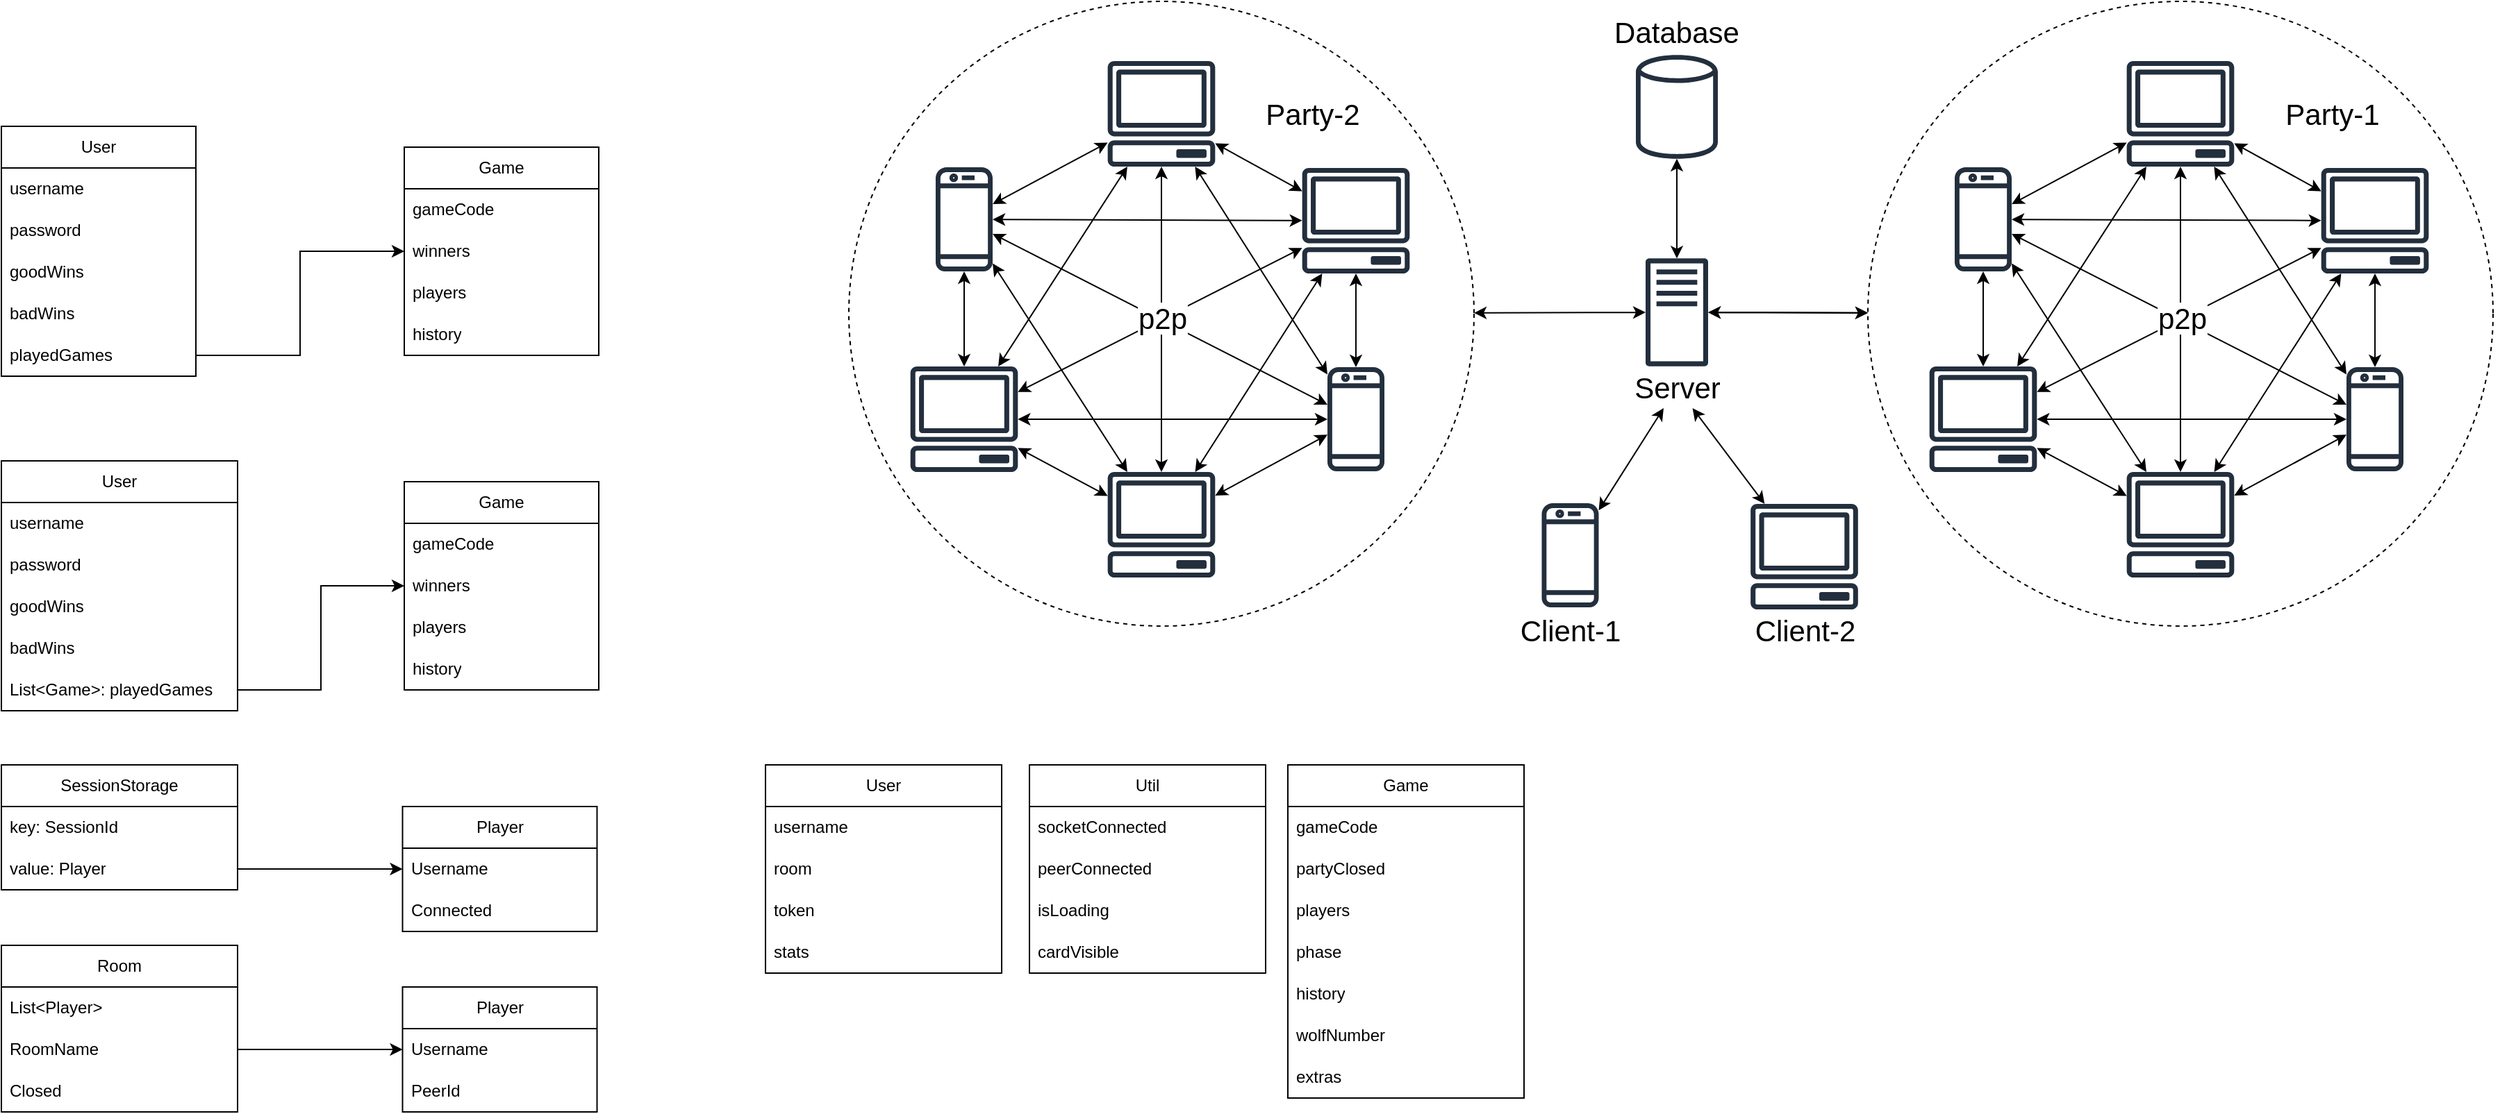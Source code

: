 <mxfile version="24.0.4" type="device">
  <diagram id="tWl_Ps391weYdyjLJABq" name="Page-1">
    <mxGraphModel dx="1869" dy="-466" grid="1" gridSize="10" guides="1" tooltips="1" connect="1" arrows="1" fold="1" page="1" pageScale="1" pageWidth="1169" pageHeight="827" math="0" shadow="0">
      <root>
        <mxCell id="0" />
        <mxCell id="1" parent="0" />
        <mxCell id="bXdORtKbcN5_zGOZKc8t-87" value="" style="group" parent="1" vertex="1" connectable="0">
          <mxGeometry x="577.5" y="953" width="410" height="420" as="geometry" />
        </mxCell>
        <mxCell id="bXdORtKbcN5_zGOZKc8t-68" value="" style="sketch=0;outlineConnect=0;fontColor=#232F3E;gradientColor=none;fillColor=#232F3D;strokeColor=none;dashed=0;verticalLabelPosition=bottom;verticalAlign=top;align=center;html=1;fontSize=12;fontStyle=0;aspect=fixed;pointerEvents=1;shape=mxgraph.aws4.client;" parent="bXdORtKbcN5_zGOZKc8t-87" vertex="1">
          <mxGeometry x="142" width="78" height="76" as="geometry" />
        </mxCell>
        <mxCell id="bXdORtKbcN5_zGOZKc8t-69" value="" style="rounded=0;orthogonalLoop=1;jettySize=auto;html=1;strokeColor=default;startArrow=classic;startFill=1;" parent="bXdORtKbcN5_zGOZKc8t-87" source="bXdORtKbcN5_zGOZKc8t-72" target="bXdORtKbcN5_zGOZKc8t-68" edge="1">
          <mxGeometry relative="1" as="geometry" />
        </mxCell>
        <mxCell id="bXdORtKbcN5_zGOZKc8t-72" value="" style="sketch=0;outlineConnect=0;fontColor=#232F3E;gradientColor=none;fillColor=#232F3D;strokeColor=none;dashed=0;verticalLabelPosition=bottom;verticalAlign=top;align=center;html=1;fontSize=12;fontStyle=0;aspect=fixed;pointerEvents=1;shape=mxgraph.aws4.mobile_client;" parent="bXdORtKbcN5_zGOZKc8t-87" vertex="1">
          <mxGeometry x="18.5" y="75" width="41" height="78" as="geometry" />
        </mxCell>
        <mxCell id="bXdORtKbcN5_zGOZKc8t-74" value="" style="sketch=0;outlineConnect=0;fontColor=#232F3E;gradientColor=none;fillColor=#232F3D;strokeColor=none;dashed=0;verticalLabelPosition=bottom;verticalAlign=top;align=center;html=1;fontSize=12;fontStyle=0;aspect=fixed;pointerEvents=1;shape=mxgraph.aws4.client;" parent="bXdORtKbcN5_zGOZKc8t-87" vertex="1">
          <mxGeometry y="220" width="78" height="76" as="geometry" />
        </mxCell>
        <mxCell id="bXdORtKbcN5_zGOZKc8t-70" value="" style="edgeStyle=none;rounded=0;orthogonalLoop=1;jettySize=auto;html=1;startArrow=classic;startFill=1;strokeColor=default;" parent="bXdORtKbcN5_zGOZKc8t-87" source="bXdORtKbcN5_zGOZKc8t-72" target="bXdORtKbcN5_zGOZKc8t-74" edge="1">
          <mxGeometry relative="1" as="geometry" />
        </mxCell>
        <mxCell id="bXdORtKbcN5_zGOZKc8t-76" value="" style="sketch=0;outlineConnect=0;fontColor=#232F3E;gradientColor=none;fillColor=#232F3D;strokeColor=none;dashed=0;verticalLabelPosition=bottom;verticalAlign=top;align=center;html=1;fontSize=12;fontStyle=0;aspect=fixed;pointerEvents=1;shape=mxgraph.aws4.client;" parent="bXdORtKbcN5_zGOZKc8t-87" vertex="1">
          <mxGeometry x="282" y="77" width="78" height="76" as="geometry" />
        </mxCell>
        <mxCell id="bXdORtKbcN5_zGOZKc8t-66" value="" style="edgeStyle=none;rounded=0;orthogonalLoop=1;jettySize=auto;html=1;startArrow=classic;startFill=1;strokeColor=default;" parent="bXdORtKbcN5_zGOZKc8t-87" source="bXdORtKbcN5_zGOZKc8t-68" target="bXdORtKbcN5_zGOZKc8t-76" edge="1">
          <mxGeometry relative="1" as="geometry" />
        </mxCell>
        <mxCell id="bXdORtKbcN5_zGOZKc8t-71" value="" style="edgeStyle=none;rounded=0;orthogonalLoop=1;jettySize=auto;html=1;startArrow=classic;startFill=1;strokeColor=default;" parent="bXdORtKbcN5_zGOZKc8t-87" source="bXdORtKbcN5_zGOZKc8t-72" target="bXdORtKbcN5_zGOZKc8t-76" edge="1">
          <mxGeometry relative="1" as="geometry" />
        </mxCell>
        <mxCell id="bXdORtKbcN5_zGOZKc8t-77" value="" style="edgeStyle=none;rounded=0;orthogonalLoop=1;jettySize=auto;html=1;startArrow=classic;startFill=1;strokeColor=default;" parent="bXdORtKbcN5_zGOZKc8t-87" source="bXdORtKbcN5_zGOZKc8t-80" target="bXdORtKbcN5_zGOZKc8t-74" edge="1">
          <mxGeometry relative="1" as="geometry">
            <mxPoint x="150" y="247" as="sourcePoint" />
          </mxGeometry>
        </mxCell>
        <mxCell id="bXdORtKbcN5_zGOZKc8t-78" value="" style="sketch=0;outlineConnect=0;fontColor=#232F3E;gradientColor=none;fillColor=#232F3D;strokeColor=none;dashed=0;verticalLabelPosition=bottom;verticalAlign=top;align=center;html=1;fontSize=12;fontStyle=0;aspect=fixed;pointerEvents=1;shape=mxgraph.aws4.client;" parent="bXdORtKbcN5_zGOZKc8t-87" vertex="1">
          <mxGeometry x="142" y="296" width="78" height="76" as="geometry" />
        </mxCell>
        <mxCell id="bXdORtKbcN5_zGOZKc8t-79" value="" style="edgeStyle=none;rounded=0;orthogonalLoop=1;jettySize=auto;html=1;startArrow=classic;startFill=1;strokeColor=default;" parent="bXdORtKbcN5_zGOZKc8t-87" source="bXdORtKbcN5_zGOZKc8t-80" target="bXdORtKbcN5_zGOZKc8t-78" edge="1">
          <mxGeometry relative="1" as="geometry" />
        </mxCell>
        <mxCell id="bXdORtKbcN5_zGOZKc8t-80" value="" style="sketch=0;outlineConnect=0;fontColor=#232F3E;gradientColor=none;fillColor=#232F3D;strokeColor=none;dashed=0;verticalLabelPosition=bottom;verticalAlign=top;align=center;html=1;fontSize=12;fontStyle=0;aspect=fixed;pointerEvents=1;shape=mxgraph.aws4.mobile_client;" parent="bXdORtKbcN5_zGOZKc8t-87" vertex="1">
          <mxGeometry x="300.5" y="219" width="41" height="78" as="geometry" />
        </mxCell>
        <mxCell id="bXdORtKbcN5_zGOZKc8t-81" value="" style="edgeStyle=none;rounded=0;orthogonalLoop=1;jettySize=auto;html=1;startArrow=classic;startFill=1;strokeColor=default;" parent="bXdORtKbcN5_zGOZKc8t-87" source="bXdORtKbcN5_zGOZKc8t-76" target="bXdORtKbcN5_zGOZKc8t-74" edge="1">
          <mxGeometry relative="1" as="geometry">
            <mxPoint x="310.5" y="268.0" as="sourcePoint" />
            <mxPoint x="87.665" y="268" as="targetPoint" />
          </mxGeometry>
        </mxCell>
        <mxCell id="bXdORtKbcN5_zGOZKc8t-67" value="" style="edgeStyle=none;rounded=0;orthogonalLoop=1;jettySize=auto;html=1;startArrow=classic;startFill=1;strokeColor=default;" parent="bXdORtKbcN5_zGOZKc8t-87" source="bXdORtKbcN5_zGOZKc8t-68" target="bXdORtKbcN5_zGOZKc8t-78" edge="1">
          <mxGeometry relative="1" as="geometry">
            <mxPoint x="181.0" y="156" as="targetPoint" />
          </mxGeometry>
        </mxCell>
        <mxCell id="bXdORtKbcN5_zGOZKc8t-82" value="" style="edgeStyle=none;rounded=0;orthogonalLoop=1;jettySize=auto;html=1;startArrow=classic;startFill=1;strokeColor=default;" parent="bXdORtKbcN5_zGOZKc8t-87" source="bXdORtKbcN5_zGOZKc8t-68" target="bXdORtKbcN5_zGOZKc8t-74" edge="1">
          <mxGeometry relative="1" as="geometry">
            <mxPoint x="320.5" y="278.0" as="sourcePoint" />
            <mxPoint x="97.665" y="278" as="targetPoint" />
          </mxGeometry>
        </mxCell>
        <mxCell id="bXdORtKbcN5_zGOZKc8t-83" value="" style="edgeStyle=none;rounded=0;orthogonalLoop=1;jettySize=auto;html=1;startArrow=classic;startFill=1;strokeColor=default;" parent="bXdORtKbcN5_zGOZKc8t-87" source="bXdORtKbcN5_zGOZKc8t-72" target="bXdORtKbcN5_zGOZKc8t-80" edge="1">
          <mxGeometry relative="1" as="geometry">
            <mxPoint x="69.5" y="124.073" as="sourcePoint" />
            <mxPoint x="292.335" y="124.863" as="targetPoint" />
          </mxGeometry>
        </mxCell>
        <mxCell id="bXdORtKbcN5_zGOZKc8t-73" value="" style="edgeStyle=none;rounded=0;orthogonalLoop=1;jettySize=auto;html=1;startArrow=classic;startFill=1;strokeColor=default;" parent="bXdORtKbcN5_zGOZKc8t-87" source="bXdORtKbcN5_zGOZKc8t-74" target="bXdORtKbcN5_zGOZKc8t-78" edge="1">
          <mxGeometry relative="1" as="geometry" />
        </mxCell>
        <mxCell id="bXdORtKbcN5_zGOZKc8t-84" value="" style="edgeStyle=none;rounded=0;orthogonalLoop=1;jettySize=auto;html=1;startArrow=classic;startFill=1;strokeColor=default;" parent="bXdORtKbcN5_zGOZKc8t-87" source="bXdORtKbcN5_zGOZKc8t-72" target="bXdORtKbcN5_zGOZKc8t-78" edge="1">
          <mxGeometry relative="1" as="geometry">
            <mxPoint x="69.5" y="134.468" as="sourcePoint" />
            <mxPoint x="310.5" y="257.532" as="targetPoint" />
          </mxGeometry>
        </mxCell>
        <mxCell id="bXdORtKbcN5_zGOZKc8t-85" value="" style="edgeStyle=none;rounded=0;orthogonalLoop=1;jettySize=auto;html=1;startArrow=classic;startFill=1;strokeColor=default;" parent="bXdORtKbcN5_zGOZKc8t-87" source="bXdORtKbcN5_zGOZKc8t-68" target="bXdORtKbcN5_zGOZKc8t-80" edge="1">
          <mxGeometry relative="1" as="geometry">
            <mxPoint x="191.0" y="86" as="sourcePoint" />
            <mxPoint x="191.0" y="306" as="targetPoint" />
          </mxGeometry>
        </mxCell>
        <mxCell id="bXdORtKbcN5_zGOZKc8t-75" value="" style="edgeStyle=none;rounded=0;orthogonalLoop=1;jettySize=auto;html=1;startArrow=classic;startFill=1;strokeColor=default;" parent="bXdORtKbcN5_zGOZKc8t-87" source="bXdORtKbcN5_zGOZKc8t-76" target="bXdORtKbcN5_zGOZKc8t-80" edge="1">
          <mxGeometry relative="1" as="geometry" />
        </mxCell>
        <mxCell id="bXdORtKbcN5_zGOZKc8t-86" value="" style="edgeStyle=none;rounded=0;orthogonalLoop=1;jettySize=auto;html=1;startArrow=classic;startFill=1;strokeColor=default;" parent="bXdORtKbcN5_zGOZKc8t-87" source="bXdORtKbcN5_zGOZKc8t-76" target="bXdORtKbcN5_zGOZKc8t-78" edge="1">
          <mxGeometry relative="1" as="geometry">
            <mxPoint x="201.0" y="96" as="sourcePoint" />
            <mxPoint x="201.0" y="316" as="targetPoint" />
          </mxGeometry>
        </mxCell>
        <mxCell id="bXdORtKbcN5_zGOZKc8t-88" value="" style="ellipse;whiteSpace=wrap;html=1;dashed=1;fillColor=none;" parent="bXdORtKbcN5_zGOZKc8t-87" vertex="1">
          <mxGeometry x="-44" y="-43" width="450" height="450" as="geometry" />
        </mxCell>
        <mxCell id="bXdORtKbcN5_zGOZKc8t-89" value="&lt;font style=&quot;font-size: 21px ; background-color: rgb(255 , 255 , 255)&quot;&gt;p2p&lt;/font&gt;" style="text;html=1;strokeColor=none;fillColor=none;align=center;verticalAlign=middle;whiteSpace=wrap;rounded=0;dashed=1;" parent="bXdORtKbcN5_zGOZKc8t-87" vertex="1">
          <mxGeometry x="142" y="160" width="80" height="50" as="geometry" />
        </mxCell>
        <mxCell id="bXdORtKbcN5_zGOZKc8t-90" value="Party-1" style="text;html=1;strokeColor=none;fillColor=none;align=center;verticalAlign=middle;whiteSpace=wrap;rounded=0;dashed=1;labelBackgroundColor=none;fontSize=21;" parent="bXdORtKbcN5_zGOZKc8t-87" vertex="1">
          <mxGeometry x="250" y="23" width="80" height="30" as="geometry" />
        </mxCell>
        <mxCell id="bXdORtKbcN5_zGOZKc8t-91" value="" style="group" parent="1" vertex="1" connectable="0">
          <mxGeometry x="-156" y="953" width="410" height="420" as="geometry" />
        </mxCell>
        <mxCell id="bXdORtKbcN5_zGOZKc8t-92" value="" style="sketch=0;outlineConnect=0;fontColor=#232F3E;gradientColor=none;fillColor=#232F3D;strokeColor=none;dashed=0;verticalLabelPosition=bottom;verticalAlign=top;align=center;html=1;fontSize=12;fontStyle=0;aspect=fixed;pointerEvents=1;shape=mxgraph.aws4.client;" parent="bXdORtKbcN5_zGOZKc8t-91" vertex="1">
          <mxGeometry x="142" width="78" height="76" as="geometry" />
        </mxCell>
        <mxCell id="bXdORtKbcN5_zGOZKc8t-93" value="" style="rounded=0;orthogonalLoop=1;jettySize=auto;html=1;strokeColor=default;startArrow=classic;startFill=1;" parent="bXdORtKbcN5_zGOZKc8t-91" source="bXdORtKbcN5_zGOZKc8t-94" target="bXdORtKbcN5_zGOZKc8t-92" edge="1">
          <mxGeometry relative="1" as="geometry" />
        </mxCell>
        <mxCell id="bXdORtKbcN5_zGOZKc8t-94" value="" style="sketch=0;outlineConnect=0;fontColor=#232F3E;gradientColor=none;fillColor=#232F3D;strokeColor=none;dashed=0;verticalLabelPosition=bottom;verticalAlign=top;align=center;html=1;fontSize=12;fontStyle=0;aspect=fixed;pointerEvents=1;shape=mxgraph.aws4.mobile_client;" parent="bXdORtKbcN5_zGOZKc8t-91" vertex="1">
          <mxGeometry x="18.5" y="75" width="41" height="78" as="geometry" />
        </mxCell>
        <mxCell id="bXdORtKbcN5_zGOZKc8t-95" value="" style="sketch=0;outlineConnect=0;fontColor=#232F3E;gradientColor=none;fillColor=#232F3D;strokeColor=none;dashed=0;verticalLabelPosition=bottom;verticalAlign=top;align=center;html=1;fontSize=12;fontStyle=0;aspect=fixed;pointerEvents=1;shape=mxgraph.aws4.client;" parent="bXdORtKbcN5_zGOZKc8t-91" vertex="1">
          <mxGeometry y="220" width="78" height="76" as="geometry" />
        </mxCell>
        <mxCell id="bXdORtKbcN5_zGOZKc8t-96" value="" style="edgeStyle=none;rounded=0;orthogonalLoop=1;jettySize=auto;html=1;startArrow=classic;startFill=1;strokeColor=default;" parent="bXdORtKbcN5_zGOZKc8t-91" source="bXdORtKbcN5_zGOZKc8t-94" target="bXdORtKbcN5_zGOZKc8t-95" edge="1">
          <mxGeometry relative="1" as="geometry" />
        </mxCell>
        <mxCell id="bXdORtKbcN5_zGOZKc8t-97" value="" style="sketch=0;outlineConnect=0;fontColor=#232F3E;gradientColor=none;fillColor=#232F3D;strokeColor=none;dashed=0;verticalLabelPosition=bottom;verticalAlign=top;align=center;html=1;fontSize=12;fontStyle=0;aspect=fixed;pointerEvents=1;shape=mxgraph.aws4.client;" parent="bXdORtKbcN5_zGOZKc8t-91" vertex="1">
          <mxGeometry x="282" y="77" width="78" height="76" as="geometry" />
        </mxCell>
        <mxCell id="bXdORtKbcN5_zGOZKc8t-98" value="" style="edgeStyle=none;rounded=0;orthogonalLoop=1;jettySize=auto;html=1;startArrow=classic;startFill=1;strokeColor=default;" parent="bXdORtKbcN5_zGOZKc8t-91" source="bXdORtKbcN5_zGOZKc8t-92" target="bXdORtKbcN5_zGOZKc8t-97" edge="1">
          <mxGeometry relative="1" as="geometry" />
        </mxCell>
        <mxCell id="bXdORtKbcN5_zGOZKc8t-99" value="" style="edgeStyle=none;rounded=0;orthogonalLoop=1;jettySize=auto;html=1;startArrow=classic;startFill=1;strokeColor=default;" parent="bXdORtKbcN5_zGOZKc8t-91" source="bXdORtKbcN5_zGOZKc8t-94" target="bXdORtKbcN5_zGOZKc8t-97" edge="1">
          <mxGeometry relative="1" as="geometry" />
        </mxCell>
        <mxCell id="bXdORtKbcN5_zGOZKc8t-100" value="" style="edgeStyle=none;rounded=0;orthogonalLoop=1;jettySize=auto;html=1;startArrow=classic;startFill=1;strokeColor=default;" parent="bXdORtKbcN5_zGOZKc8t-91" source="bXdORtKbcN5_zGOZKc8t-103" target="bXdORtKbcN5_zGOZKc8t-95" edge="1">
          <mxGeometry relative="1" as="geometry">
            <mxPoint x="150" y="247" as="sourcePoint" />
          </mxGeometry>
        </mxCell>
        <mxCell id="bXdORtKbcN5_zGOZKc8t-101" value="" style="sketch=0;outlineConnect=0;fontColor=#232F3E;gradientColor=none;fillColor=#232F3D;strokeColor=none;dashed=0;verticalLabelPosition=bottom;verticalAlign=top;align=center;html=1;fontSize=12;fontStyle=0;aspect=fixed;pointerEvents=1;shape=mxgraph.aws4.client;" parent="bXdORtKbcN5_zGOZKc8t-91" vertex="1">
          <mxGeometry x="142" y="296" width="78" height="76" as="geometry" />
        </mxCell>
        <mxCell id="bXdORtKbcN5_zGOZKc8t-102" value="" style="edgeStyle=none;rounded=0;orthogonalLoop=1;jettySize=auto;html=1;startArrow=classic;startFill=1;strokeColor=default;" parent="bXdORtKbcN5_zGOZKc8t-91" source="bXdORtKbcN5_zGOZKc8t-103" target="bXdORtKbcN5_zGOZKc8t-101" edge="1">
          <mxGeometry relative="1" as="geometry" />
        </mxCell>
        <mxCell id="bXdORtKbcN5_zGOZKc8t-103" value="" style="sketch=0;outlineConnect=0;fontColor=#232F3E;gradientColor=none;fillColor=#232F3D;strokeColor=none;dashed=0;verticalLabelPosition=bottom;verticalAlign=top;align=center;html=1;fontSize=12;fontStyle=0;aspect=fixed;pointerEvents=1;shape=mxgraph.aws4.mobile_client;" parent="bXdORtKbcN5_zGOZKc8t-91" vertex="1">
          <mxGeometry x="300.5" y="219" width="41" height="78" as="geometry" />
        </mxCell>
        <mxCell id="bXdORtKbcN5_zGOZKc8t-104" value="" style="edgeStyle=none;rounded=0;orthogonalLoop=1;jettySize=auto;html=1;startArrow=classic;startFill=1;strokeColor=default;" parent="bXdORtKbcN5_zGOZKc8t-91" source="bXdORtKbcN5_zGOZKc8t-97" target="bXdORtKbcN5_zGOZKc8t-95" edge="1">
          <mxGeometry relative="1" as="geometry">
            <mxPoint x="310.5" y="268.0" as="sourcePoint" />
            <mxPoint x="87.665" y="268" as="targetPoint" />
          </mxGeometry>
        </mxCell>
        <mxCell id="bXdORtKbcN5_zGOZKc8t-105" value="" style="edgeStyle=none;rounded=0;orthogonalLoop=1;jettySize=auto;html=1;startArrow=classic;startFill=1;strokeColor=default;" parent="bXdORtKbcN5_zGOZKc8t-91" source="bXdORtKbcN5_zGOZKc8t-92" target="bXdORtKbcN5_zGOZKc8t-101" edge="1">
          <mxGeometry relative="1" as="geometry">
            <mxPoint x="181.0" y="156" as="targetPoint" />
          </mxGeometry>
        </mxCell>
        <mxCell id="bXdORtKbcN5_zGOZKc8t-106" value="" style="edgeStyle=none;rounded=0;orthogonalLoop=1;jettySize=auto;html=1;startArrow=classic;startFill=1;strokeColor=default;" parent="bXdORtKbcN5_zGOZKc8t-91" source="bXdORtKbcN5_zGOZKc8t-92" target="bXdORtKbcN5_zGOZKc8t-95" edge="1">
          <mxGeometry relative="1" as="geometry">
            <mxPoint x="320.5" y="278.0" as="sourcePoint" />
            <mxPoint x="97.665" y="278" as="targetPoint" />
          </mxGeometry>
        </mxCell>
        <mxCell id="bXdORtKbcN5_zGOZKc8t-107" value="" style="edgeStyle=none;rounded=0;orthogonalLoop=1;jettySize=auto;html=1;startArrow=classic;startFill=1;strokeColor=default;" parent="bXdORtKbcN5_zGOZKc8t-91" source="bXdORtKbcN5_zGOZKc8t-94" target="bXdORtKbcN5_zGOZKc8t-103" edge="1">
          <mxGeometry relative="1" as="geometry">
            <mxPoint x="69.5" y="124.073" as="sourcePoint" />
            <mxPoint x="292.335" y="124.863" as="targetPoint" />
          </mxGeometry>
        </mxCell>
        <mxCell id="bXdORtKbcN5_zGOZKc8t-108" value="" style="edgeStyle=none;rounded=0;orthogonalLoop=1;jettySize=auto;html=1;startArrow=classic;startFill=1;strokeColor=default;" parent="bXdORtKbcN5_zGOZKc8t-91" source="bXdORtKbcN5_zGOZKc8t-95" target="bXdORtKbcN5_zGOZKc8t-101" edge="1">
          <mxGeometry relative="1" as="geometry" />
        </mxCell>
        <mxCell id="bXdORtKbcN5_zGOZKc8t-109" value="" style="edgeStyle=none;rounded=0;orthogonalLoop=1;jettySize=auto;html=1;startArrow=classic;startFill=1;strokeColor=default;" parent="bXdORtKbcN5_zGOZKc8t-91" source="bXdORtKbcN5_zGOZKc8t-94" target="bXdORtKbcN5_zGOZKc8t-101" edge="1">
          <mxGeometry relative="1" as="geometry">
            <mxPoint x="69.5" y="134.468" as="sourcePoint" />
            <mxPoint x="310.5" y="257.532" as="targetPoint" />
          </mxGeometry>
        </mxCell>
        <mxCell id="bXdORtKbcN5_zGOZKc8t-110" value="" style="edgeStyle=none;rounded=0;orthogonalLoop=1;jettySize=auto;html=1;startArrow=classic;startFill=1;strokeColor=default;" parent="bXdORtKbcN5_zGOZKc8t-91" source="bXdORtKbcN5_zGOZKc8t-92" target="bXdORtKbcN5_zGOZKc8t-103" edge="1">
          <mxGeometry relative="1" as="geometry">
            <mxPoint x="191.0" y="86" as="sourcePoint" />
            <mxPoint x="191.0" y="306" as="targetPoint" />
          </mxGeometry>
        </mxCell>
        <mxCell id="bXdORtKbcN5_zGOZKc8t-111" value="" style="edgeStyle=none;rounded=0;orthogonalLoop=1;jettySize=auto;html=1;startArrow=classic;startFill=1;strokeColor=default;" parent="bXdORtKbcN5_zGOZKc8t-91" source="bXdORtKbcN5_zGOZKc8t-97" target="bXdORtKbcN5_zGOZKc8t-103" edge="1">
          <mxGeometry relative="1" as="geometry" />
        </mxCell>
        <mxCell id="bXdORtKbcN5_zGOZKc8t-112" value="" style="edgeStyle=none;rounded=0;orthogonalLoop=1;jettySize=auto;html=1;startArrow=classic;startFill=1;strokeColor=default;" parent="bXdORtKbcN5_zGOZKc8t-91" source="bXdORtKbcN5_zGOZKc8t-97" target="bXdORtKbcN5_zGOZKc8t-101" edge="1">
          <mxGeometry relative="1" as="geometry">
            <mxPoint x="201.0" y="96" as="sourcePoint" />
            <mxPoint x="201.0" y="316" as="targetPoint" />
          </mxGeometry>
        </mxCell>
        <mxCell id="bXdORtKbcN5_zGOZKc8t-113" value="" style="ellipse;whiteSpace=wrap;html=1;dashed=1;fillColor=none;" parent="bXdORtKbcN5_zGOZKc8t-91" vertex="1">
          <mxGeometry x="-44" y="-43" width="450" height="450" as="geometry" />
        </mxCell>
        <mxCell id="bXdORtKbcN5_zGOZKc8t-114" value="&lt;font style=&quot;font-size: 21px ; background-color: rgb(255 , 255 , 255)&quot;&gt;p2p&lt;/font&gt;" style="text;html=1;strokeColor=none;fillColor=none;align=center;verticalAlign=middle;whiteSpace=wrap;rounded=0;dashed=1;" parent="bXdORtKbcN5_zGOZKc8t-91" vertex="1">
          <mxGeometry x="142" y="160" width="80" height="50" as="geometry" />
        </mxCell>
        <mxCell id="bXdORtKbcN5_zGOZKc8t-115" value="Party-2" style="text;html=1;strokeColor=none;fillColor=none;align=center;verticalAlign=middle;whiteSpace=wrap;rounded=0;dashed=1;labelBackgroundColor=none;fontSize=21;" parent="bXdORtKbcN5_zGOZKc8t-91" vertex="1">
          <mxGeometry x="250" y="23" width="80" height="30" as="geometry" />
        </mxCell>
        <mxCell id="bXdORtKbcN5_zGOZKc8t-118" value="" style="group" parent="1" vertex="1" connectable="0">
          <mxGeometry x="354.75" y="1095" width="82.5" height="108" as="geometry" />
        </mxCell>
        <mxCell id="bXdORtKbcN5_zGOZKc8t-116" value="" style="sketch=0;outlineConnect=0;fontColor=#232F3E;gradientColor=none;fillColor=#232F3D;strokeColor=none;dashed=0;verticalLabelPosition=bottom;verticalAlign=top;align=center;html=1;fontSize=12;fontStyle=0;aspect=fixed;pointerEvents=1;shape=mxgraph.aws4.traditional_server;labelBackgroundColor=none;" parent="bXdORtKbcN5_zGOZKc8t-118" vertex="1">
          <mxGeometry x="18.75" width="45" height="78" as="geometry" />
        </mxCell>
        <mxCell id="bXdORtKbcN5_zGOZKc8t-117" value="Server" style="text;html=1;strokeColor=none;fillColor=none;align=center;verticalAlign=middle;whiteSpace=wrap;rounded=0;dashed=1;labelBackgroundColor=none;fontSize=21;" parent="bXdORtKbcN5_zGOZKc8t-118" vertex="1">
          <mxGeometry y="78" width="82.5" height="30" as="geometry" />
        </mxCell>
        <mxCell id="bXdORtKbcN5_zGOZKc8t-127" value="" style="group" parent="1" vertex="1" connectable="0">
          <mxGeometry x="336" y="917" width="120" height="108" as="geometry" />
        </mxCell>
        <mxCell id="bXdORtKbcN5_zGOZKc8t-123" value="" style="sketch=0;outlineConnect=0;fontColor=#232F3E;gradientColor=none;fillColor=#232F3D;strokeColor=none;dashed=0;verticalLabelPosition=bottom;verticalAlign=top;align=center;html=1;fontSize=12;fontStyle=0;aspect=fixed;pointerEvents=1;shape=mxgraph.aws4.generic_database;labelBackgroundColor=none;" parent="bXdORtKbcN5_zGOZKc8t-127" vertex="1">
          <mxGeometry x="30.5" y="30" width="59" height="78" as="geometry" />
        </mxCell>
        <mxCell id="bXdORtKbcN5_zGOZKc8t-124" value="Database" style="text;html=1;strokeColor=none;fillColor=none;align=center;verticalAlign=middle;whiteSpace=wrap;rounded=0;labelBackgroundColor=none;fontSize=21;" parent="bXdORtKbcN5_zGOZKc8t-127" vertex="1">
          <mxGeometry width="120" height="30" as="geometry" />
        </mxCell>
        <mxCell id="bXdORtKbcN5_zGOZKc8t-128" value="" style="edgeStyle=none;rounded=0;orthogonalLoop=1;jettySize=auto;html=1;fontSize=21;startArrow=classic;startFill=1;strokeColor=default;" parent="1" source="bXdORtKbcN5_zGOZKc8t-123" target="bXdORtKbcN5_zGOZKc8t-116" edge="1">
          <mxGeometry relative="1" as="geometry" />
        </mxCell>
        <mxCell id="bXdORtKbcN5_zGOZKc8t-129" style="edgeStyle=none;rounded=0;orthogonalLoop=1;jettySize=auto;html=1;fontSize=21;startArrow=classic;startFill=1;strokeColor=default;" parent="1" source="bXdORtKbcN5_zGOZKc8t-116" target="bXdORtKbcN5_zGOZKc8t-113" edge="1">
          <mxGeometry relative="1" as="geometry" />
        </mxCell>
        <mxCell id="bXdORtKbcN5_zGOZKc8t-130" style="edgeStyle=none;rounded=0;orthogonalLoop=1;jettySize=auto;html=1;fontSize=21;startArrow=classic;startFill=1;strokeColor=default;" parent="1" source="bXdORtKbcN5_zGOZKc8t-116" target="bXdORtKbcN5_zGOZKc8t-88" edge="1">
          <mxGeometry relative="1" as="geometry" />
        </mxCell>
        <mxCell id="bXdORtKbcN5_zGOZKc8t-131" style="edgeStyle=none;rounded=0;orthogonalLoop=1;jettySize=auto;html=1;fontSize=21;startArrow=classic;startFill=1;strokeColor=default;" parent="1" source="bXdORtKbcN5_zGOZKc8t-116" target="bXdORtKbcN5_zGOZKc8t-88" edge="1">
          <mxGeometry relative="1" as="geometry" />
        </mxCell>
        <mxCell id="bXdORtKbcN5_zGOZKc8t-136" value="" style="edgeStyle=none;rounded=0;orthogonalLoop=1;jettySize=auto;html=1;fontSize=21;startArrow=classic;startFill=1;strokeColor=default;" parent="1" source="bXdORtKbcN5_zGOZKc8t-132" target="bXdORtKbcN5_zGOZKc8t-117" edge="1">
          <mxGeometry relative="1" as="geometry" />
        </mxCell>
        <mxCell id="bXdORtKbcN5_zGOZKc8t-137" value="" style="edgeStyle=none;rounded=0;orthogonalLoop=1;jettySize=auto;html=1;fontSize=21;startArrow=classic;startFill=1;strokeColor=default;" parent="1" source="bXdORtKbcN5_zGOZKc8t-133" target="bXdORtKbcN5_zGOZKc8t-117" edge="1">
          <mxGeometry relative="1" as="geometry" />
        </mxCell>
        <mxCell id="bXdORtKbcN5_zGOZKc8t-138" value="" style="group" parent="1" vertex="1" connectable="0">
          <mxGeometry x="270" y="1270" width="98.5" height="108" as="geometry" />
        </mxCell>
        <mxCell id="bXdORtKbcN5_zGOZKc8t-132" value="" style="sketch=0;outlineConnect=0;fontColor=#232F3E;gradientColor=none;fillColor=#232F3D;strokeColor=none;dashed=0;verticalLabelPosition=bottom;verticalAlign=top;align=center;html=1;fontSize=12;fontStyle=0;aspect=fixed;pointerEvents=1;shape=mxgraph.aws4.mobile_client;" parent="bXdORtKbcN5_zGOZKc8t-138" vertex="1">
          <mxGeometry x="28.75" width="41" height="78" as="geometry" />
        </mxCell>
        <mxCell id="bXdORtKbcN5_zGOZKc8t-134" value="Client-1" style="text;html=1;strokeColor=none;fillColor=none;align=center;verticalAlign=middle;whiteSpace=wrap;rounded=0;labelBackgroundColor=none;fontSize=21;" parent="bXdORtKbcN5_zGOZKc8t-138" vertex="1">
          <mxGeometry y="78" width="98.5" height="30" as="geometry" />
        </mxCell>
        <mxCell id="bXdORtKbcN5_zGOZKc8t-139" value="" style="group" parent="1" vertex="1" connectable="0">
          <mxGeometry x="438.5" y="1272" width="98.5" height="106" as="geometry" />
        </mxCell>
        <mxCell id="bXdORtKbcN5_zGOZKc8t-133" value="" style="sketch=0;outlineConnect=0;fontColor=#232F3E;gradientColor=none;fillColor=#232F3D;strokeColor=none;dashed=0;verticalLabelPosition=bottom;verticalAlign=top;align=center;html=1;fontSize=12;fontStyle=0;aspect=fixed;pointerEvents=1;shape=mxgraph.aws4.client;" parent="bXdORtKbcN5_zGOZKc8t-139" vertex="1">
          <mxGeometry x="10.25" width="78" height="76" as="geometry" />
        </mxCell>
        <mxCell id="bXdORtKbcN5_zGOZKc8t-135" value="Client-2" style="text;html=1;strokeColor=none;fillColor=none;align=center;verticalAlign=middle;whiteSpace=wrap;rounded=0;labelBackgroundColor=none;fontSize=21;" parent="bXdORtKbcN5_zGOZKc8t-139" vertex="1">
          <mxGeometry y="76" width="98.5" height="30" as="geometry" />
        </mxCell>
        <mxCell id="ttYDakScjanj9WQfX10Z-8" value="User" style="swimlane;fontStyle=0;childLayout=stackLayout;horizontal=1;startSize=30;horizontalStack=0;resizeParent=1;resizeParentMax=0;resizeLast=0;collapsible=1;marginBottom=0;whiteSpace=wrap;html=1;" parent="1" vertex="1">
          <mxGeometry x="-810" y="1000" width="140" height="180" as="geometry">
            <mxRectangle x="180" y="1560" width="70" height="30" as="alternateBounds" />
          </mxGeometry>
        </mxCell>
        <mxCell id="ttYDakScjanj9WQfX10Z-9" value="username" style="text;strokeColor=none;fillColor=none;align=left;verticalAlign=middle;spacingLeft=4;spacingRight=4;overflow=hidden;points=[[0,0.5],[1,0.5]];portConstraint=eastwest;rotatable=0;whiteSpace=wrap;html=1;" parent="ttYDakScjanj9WQfX10Z-8" vertex="1">
          <mxGeometry y="30" width="140" height="30" as="geometry" />
        </mxCell>
        <mxCell id="ttYDakScjanj9WQfX10Z-10" value="password" style="text;strokeColor=none;fillColor=none;align=left;verticalAlign=middle;spacingLeft=4;spacingRight=4;overflow=hidden;points=[[0,0.5],[1,0.5]];portConstraint=eastwest;rotatable=0;whiteSpace=wrap;html=1;" parent="ttYDakScjanj9WQfX10Z-8" vertex="1">
          <mxGeometry y="60" width="140" height="30" as="geometry" />
        </mxCell>
        <mxCell id="ttYDakScjanj9WQfX10Z-12" value="goodWins" style="text;strokeColor=none;fillColor=none;align=left;verticalAlign=middle;spacingLeft=4;spacingRight=4;overflow=hidden;points=[[0,0.5],[1,0.5]];portConstraint=eastwest;rotatable=0;whiteSpace=wrap;html=1;" parent="ttYDakScjanj9WQfX10Z-8" vertex="1">
          <mxGeometry y="90" width="140" height="30" as="geometry" />
        </mxCell>
        <mxCell id="ttYDakScjanj9WQfX10Z-13" value="badWins" style="text;strokeColor=none;fillColor=none;align=left;verticalAlign=middle;spacingLeft=4;spacingRight=4;overflow=hidden;points=[[0,0.5],[1,0.5]];portConstraint=eastwest;rotatable=0;whiteSpace=wrap;html=1;" parent="ttYDakScjanj9WQfX10Z-8" vertex="1">
          <mxGeometry y="120" width="140" height="30" as="geometry" />
        </mxCell>
        <mxCell id="ttYDakScjanj9WQfX10Z-11" value="playedGames" style="text;strokeColor=none;fillColor=none;align=left;verticalAlign=middle;spacingLeft=4;spacingRight=4;overflow=hidden;points=[[0,0.5],[1,0.5]];portConstraint=eastwest;rotatable=0;whiteSpace=wrap;html=1;" parent="ttYDakScjanj9WQfX10Z-8" vertex="1">
          <mxGeometry y="150" width="140" height="30" as="geometry" />
        </mxCell>
        <mxCell id="ttYDakScjanj9WQfX10Z-14" value="Game" style="swimlane;fontStyle=0;childLayout=stackLayout;horizontal=1;startSize=30;horizontalStack=0;resizeParent=1;resizeParentMax=0;resizeLast=0;collapsible=1;marginBottom=0;whiteSpace=wrap;html=1;" parent="1" vertex="1">
          <mxGeometry x="-520" y="1015" width="140" height="150" as="geometry">
            <mxRectangle x="180" y="1560" width="70" height="30" as="alternateBounds" />
          </mxGeometry>
        </mxCell>
        <mxCell id="ttYDakScjanj9WQfX10Z-15" value="gameCode" style="text;strokeColor=none;fillColor=none;align=left;verticalAlign=middle;spacingLeft=4;spacingRight=4;overflow=hidden;points=[[0,0.5],[1,0.5]];portConstraint=eastwest;rotatable=0;whiteSpace=wrap;html=1;" parent="ttYDakScjanj9WQfX10Z-14" vertex="1">
          <mxGeometry y="30" width="140" height="30" as="geometry" />
        </mxCell>
        <mxCell id="ttYDakScjanj9WQfX10Z-16" value="winners" style="text;strokeColor=none;fillColor=none;align=left;verticalAlign=middle;spacingLeft=4;spacingRight=4;overflow=hidden;points=[[0,0.5],[1,0.5]];portConstraint=eastwest;rotatable=0;whiteSpace=wrap;html=1;" parent="ttYDakScjanj9WQfX10Z-14" vertex="1">
          <mxGeometry y="60" width="140" height="30" as="geometry" />
        </mxCell>
        <mxCell id="ttYDakScjanj9WQfX10Z-17" value="players" style="text;strokeColor=none;fillColor=none;align=left;verticalAlign=middle;spacingLeft=4;spacingRight=4;overflow=hidden;points=[[0,0.5],[1,0.5]];portConstraint=eastwest;rotatable=0;whiteSpace=wrap;html=1;" parent="ttYDakScjanj9WQfX10Z-14" vertex="1">
          <mxGeometry y="90" width="140" height="30" as="geometry" />
        </mxCell>
        <mxCell id="ttYDakScjanj9WQfX10Z-18" value="history" style="text;strokeColor=none;fillColor=none;align=left;verticalAlign=middle;spacingLeft=4;spacingRight=4;overflow=hidden;points=[[0,0.5],[1,0.5]];portConstraint=eastwest;rotatable=0;whiteSpace=wrap;html=1;" parent="ttYDakScjanj9WQfX10Z-14" vertex="1">
          <mxGeometry y="120" width="140" height="30" as="geometry" />
        </mxCell>
        <mxCell id="ttYDakScjanj9WQfX10Z-21" value="" style="edgeStyle=orthogonalEdgeStyle;rounded=0;orthogonalLoop=1;jettySize=auto;html=1;endArrow=classic;endFill=1;" parent="1" source="ttYDakScjanj9WQfX10Z-11" target="ttYDakScjanj9WQfX10Z-14" edge="1">
          <mxGeometry relative="1" as="geometry" />
        </mxCell>
        <mxCell id="0r2G6N7Q1OzMX3fHU0nf-1" value="User" style="swimlane;fontStyle=0;childLayout=stackLayout;horizontal=1;startSize=30;horizontalStack=0;resizeParent=1;resizeParentMax=0;resizeLast=0;collapsible=1;marginBottom=0;whiteSpace=wrap;html=1;" vertex="1" parent="1">
          <mxGeometry x="-810" y="1241" width="170" height="180" as="geometry">
            <mxRectangle x="180" y="1560" width="70" height="30" as="alternateBounds" />
          </mxGeometry>
        </mxCell>
        <mxCell id="0r2G6N7Q1OzMX3fHU0nf-2" value="username" style="text;strokeColor=none;fillColor=none;align=left;verticalAlign=middle;spacingLeft=4;spacingRight=4;overflow=hidden;points=[[0,0.5],[1,0.5]];portConstraint=eastwest;rotatable=0;whiteSpace=wrap;html=1;" vertex="1" parent="0r2G6N7Q1OzMX3fHU0nf-1">
          <mxGeometry y="30" width="170" height="30" as="geometry" />
        </mxCell>
        <mxCell id="0r2G6N7Q1OzMX3fHU0nf-3" value="password" style="text;strokeColor=none;fillColor=none;align=left;verticalAlign=middle;spacingLeft=4;spacingRight=4;overflow=hidden;points=[[0,0.5],[1,0.5]];portConstraint=eastwest;rotatable=0;whiteSpace=wrap;html=1;" vertex="1" parent="0r2G6N7Q1OzMX3fHU0nf-1">
          <mxGeometry y="60" width="170" height="30" as="geometry" />
        </mxCell>
        <mxCell id="0r2G6N7Q1OzMX3fHU0nf-4" value="goodWins" style="text;strokeColor=none;fillColor=none;align=left;verticalAlign=middle;spacingLeft=4;spacingRight=4;overflow=hidden;points=[[0,0.5],[1,0.5]];portConstraint=eastwest;rotatable=0;whiteSpace=wrap;html=1;" vertex="1" parent="0r2G6N7Q1OzMX3fHU0nf-1">
          <mxGeometry y="90" width="170" height="30" as="geometry" />
        </mxCell>
        <mxCell id="0r2G6N7Q1OzMX3fHU0nf-5" value="badWins" style="text;strokeColor=none;fillColor=none;align=left;verticalAlign=middle;spacingLeft=4;spacingRight=4;overflow=hidden;points=[[0,0.5],[1,0.5]];portConstraint=eastwest;rotatable=0;whiteSpace=wrap;html=1;" vertex="1" parent="0r2G6N7Q1OzMX3fHU0nf-1">
          <mxGeometry y="120" width="170" height="30" as="geometry" />
        </mxCell>
        <mxCell id="0r2G6N7Q1OzMX3fHU0nf-6" value="List&amp;lt;Game&amp;gt;: playedGames" style="text;strokeColor=none;fillColor=none;align=left;verticalAlign=middle;spacingLeft=4;spacingRight=4;overflow=hidden;points=[[0,0.5],[1,0.5]];portConstraint=eastwest;rotatable=0;whiteSpace=wrap;html=1;" vertex="1" parent="0r2G6N7Q1OzMX3fHU0nf-1">
          <mxGeometry y="150" width="170" height="30" as="geometry" />
        </mxCell>
        <mxCell id="0r2G6N7Q1OzMX3fHU0nf-7" value="Game" style="swimlane;fontStyle=0;childLayout=stackLayout;horizontal=1;startSize=30;horizontalStack=0;resizeParent=1;resizeParentMax=0;resizeLast=0;collapsible=1;marginBottom=0;whiteSpace=wrap;html=1;" vertex="1" parent="1">
          <mxGeometry x="-520" y="1256" width="140" height="150" as="geometry">
            <mxRectangle x="180" y="1560" width="70" height="30" as="alternateBounds" />
          </mxGeometry>
        </mxCell>
        <mxCell id="0r2G6N7Q1OzMX3fHU0nf-8" value="gameCode" style="text;strokeColor=none;fillColor=none;align=left;verticalAlign=middle;spacingLeft=4;spacingRight=4;overflow=hidden;points=[[0,0.5],[1,0.5]];portConstraint=eastwest;rotatable=0;whiteSpace=wrap;html=1;" vertex="1" parent="0r2G6N7Q1OzMX3fHU0nf-7">
          <mxGeometry y="30" width="140" height="30" as="geometry" />
        </mxCell>
        <mxCell id="0r2G6N7Q1OzMX3fHU0nf-9" value="winners" style="text;strokeColor=none;fillColor=none;align=left;verticalAlign=middle;spacingLeft=4;spacingRight=4;overflow=hidden;points=[[0,0.5],[1,0.5]];portConstraint=eastwest;rotatable=0;whiteSpace=wrap;html=1;" vertex="1" parent="0r2G6N7Q1OzMX3fHU0nf-7">
          <mxGeometry y="60" width="140" height="30" as="geometry" />
        </mxCell>
        <mxCell id="0r2G6N7Q1OzMX3fHU0nf-10" value="players" style="text;strokeColor=none;fillColor=none;align=left;verticalAlign=middle;spacingLeft=4;spacingRight=4;overflow=hidden;points=[[0,0.5],[1,0.5]];portConstraint=eastwest;rotatable=0;whiteSpace=wrap;html=1;" vertex="1" parent="0r2G6N7Q1OzMX3fHU0nf-7">
          <mxGeometry y="90" width="140" height="30" as="geometry" />
        </mxCell>
        <mxCell id="0r2G6N7Q1OzMX3fHU0nf-11" value="history" style="text;strokeColor=none;fillColor=none;align=left;verticalAlign=middle;spacingLeft=4;spacingRight=4;overflow=hidden;points=[[0,0.5],[1,0.5]];portConstraint=eastwest;rotatable=0;whiteSpace=wrap;html=1;" vertex="1" parent="0r2G6N7Q1OzMX3fHU0nf-7">
          <mxGeometry y="120" width="140" height="30" as="geometry" />
        </mxCell>
        <mxCell id="0r2G6N7Q1OzMX3fHU0nf-12" value="" style="edgeStyle=orthogonalEdgeStyle;rounded=0;orthogonalLoop=1;jettySize=auto;html=1;endArrow=classic;endFill=1;" edge="1" parent="1" source="0r2G6N7Q1OzMX3fHU0nf-6" target="0r2G6N7Q1OzMX3fHU0nf-7">
          <mxGeometry relative="1" as="geometry" />
        </mxCell>
        <mxCell id="0r2G6N7Q1OzMX3fHU0nf-13" value="SessionStorage" style="swimlane;fontStyle=0;childLayout=stackLayout;horizontal=1;startSize=30;horizontalStack=0;resizeParent=1;resizeParentMax=0;resizeLast=0;collapsible=1;marginBottom=0;whiteSpace=wrap;html=1;" vertex="1" parent="1">
          <mxGeometry x="-810" y="1460" width="170" height="90" as="geometry">
            <mxRectangle x="180" y="1560" width="70" height="30" as="alternateBounds" />
          </mxGeometry>
        </mxCell>
        <mxCell id="0r2G6N7Q1OzMX3fHU0nf-14" value="key: SessionId" style="text;strokeColor=none;fillColor=none;align=left;verticalAlign=middle;spacingLeft=4;spacingRight=4;overflow=hidden;points=[[0,0.5],[1,0.5]];portConstraint=eastwest;rotatable=0;whiteSpace=wrap;html=1;" vertex="1" parent="0r2G6N7Q1OzMX3fHU0nf-13">
          <mxGeometry y="30" width="170" height="30" as="geometry" />
        </mxCell>
        <mxCell id="0r2G6N7Q1OzMX3fHU0nf-15" value="value: Player" style="text;strokeColor=none;fillColor=none;align=left;verticalAlign=middle;spacingLeft=4;spacingRight=4;overflow=hidden;points=[[0,0.5],[1,0.5]];portConstraint=eastwest;rotatable=0;whiteSpace=wrap;html=1;" vertex="1" parent="0r2G6N7Q1OzMX3fHU0nf-13">
          <mxGeometry y="60" width="170" height="30" as="geometry" />
        </mxCell>
        <mxCell id="0r2G6N7Q1OzMX3fHU0nf-19" value="Player" style="swimlane;fontStyle=0;childLayout=stackLayout;horizontal=1;startSize=30;horizontalStack=0;resizeParent=1;resizeParentMax=0;resizeLast=0;collapsible=1;marginBottom=0;whiteSpace=wrap;html=1;" vertex="1" parent="1">
          <mxGeometry x="-521.25" y="1490" width="140" height="90" as="geometry">
            <mxRectangle x="180" y="1560" width="70" height="30" as="alternateBounds" />
          </mxGeometry>
        </mxCell>
        <mxCell id="0r2G6N7Q1OzMX3fHU0nf-20" value="Username" style="text;strokeColor=none;fillColor=none;align=left;verticalAlign=middle;spacingLeft=4;spacingRight=4;overflow=hidden;points=[[0,0.5],[1,0.5]];portConstraint=eastwest;rotatable=0;whiteSpace=wrap;html=1;" vertex="1" parent="0r2G6N7Q1OzMX3fHU0nf-19">
          <mxGeometry y="30" width="140" height="30" as="geometry" />
        </mxCell>
        <mxCell id="0r2G6N7Q1OzMX3fHU0nf-21" value="Connected" style="text;strokeColor=none;fillColor=none;align=left;verticalAlign=middle;spacingLeft=4;spacingRight=4;overflow=hidden;points=[[0,0.5],[1,0.5]];portConstraint=eastwest;rotatable=0;whiteSpace=wrap;html=1;" vertex="1" parent="0r2G6N7Q1OzMX3fHU0nf-19">
          <mxGeometry y="60" width="140" height="30" as="geometry" />
        </mxCell>
        <mxCell id="0r2G6N7Q1OzMX3fHU0nf-24" value="" style="edgeStyle=orthogonalEdgeStyle;rounded=0;orthogonalLoop=1;jettySize=auto;html=1;endArrow=classic;endFill=1;" edge="1" parent="1" source="0r2G6N7Q1OzMX3fHU0nf-15" target="0r2G6N7Q1OzMX3fHU0nf-19">
          <mxGeometry relative="1" as="geometry">
            <mxPoint x="-640" y="1565" as="sourcePoint" />
          </mxGeometry>
        </mxCell>
        <mxCell id="0r2G6N7Q1OzMX3fHU0nf-37" value="Room" style="swimlane;fontStyle=0;childLayout=stackLayout;horizontal=1;startSize=30;horizontalStack=0;resizeParent=1;resizeParentMax=0;resizeLast=0;collapsible=1;marginBottom=0;whiteSpace=wrap;html=1;" vertex="1" parent="1">
          <mxGeometry x="-810" y="1590" width="170" height="120" as="geometry">
            <mxRectangle x="180" y="1560" width="70" height="30" as="alternateBounds" />
          </mxGeometry>
        </mxCell>
        <mxCell id="0r2G6N7Q1OzMX3fHU0nf-38" value="List&amp;lt;Player&amp;gt;" style="text;strokeColor=none;fillColor=none;align=left;verticalAlign=middle;spacingLeft=4;spacingRight=4;overflow=hidden;points=[[0,0.5],[1,0.5]];portConstraint=eastwest;rotatable=0;whiteSpace=wrap;html=1;" vertex="1" parent="0r2G6N7Q1OzMX3fHU0nf-37">
          <mxGeometry y="30" width="170" height="30" as="geometry" />
        </mxCell>
        <mxCell id="0r2G6N7Q1OzMX3fHU0nf-39" value="RoomName&lt;span style=&quot;color: rgba(0, 0, 0, 0); font-family: monospace; font-size: 0px; text-wrap: nowrap;&quot;&gt;%3CmxGraphModel%3E%3Croot%3E%3CmxCell%20id%3D%220%22%2F%3E%3CmxCell%20id%3D%221%22%20parent%3D%220%22%2F%3E%3CmxCell%20id%3D%222%22%20value%3D%22SessionStorage%22%20style%3D%22swimlane%3BfontStyle%3D0%3BchildLayout%3DstackLayout%3Bhorizontal%3D1%3BstartSize%3D30%3BhorizontalStack%3D0%3BresizeParent%3D1%3BresizeParentMax%3D0%3BresizeLast%3D0%3Bcollapsible%3D1%3BmarginBottom%3D0%3BwhiteSpace%3Dwrap%3Bhtml%3D1%3B%22%20vertex%3D%221%22%20parent%3D%221%22%3E%3CmxGeometry%20x%3D%22438.5%22%20y%3D%221555%22%20width%3D%22170%22%20height%3D%2290%22%20as%3D%22geometry%22%3E%3CmxRectangle%20x%3D%22180%22%20y%3D%221560%22%20width%3D%2270%22%20height%3D%2230%22%20as%3D%22alternateBounds%22%2F%3E%3C%2FmxGeometry%3E%3C%2FmxCell%3E%3CmxCell%20id%3D%223%22%20value%3D%22key%3A%20SessionId%22%20style%3D%22text%3BstrokeColor%3Dnone%3BfillColor%3Dnone%3Balign%3Dleft%3BverticalAlign%3Dmiddle%3BspacingLeft%3D4%3BspacingRight%3D4%3Boverflow%3Dhidden%3Bpoints%3D%5B%5B0%2C0.5%5D%2C%5B1%2C0.5%5D%5D%3BportConstraint%3Deastwest%3Brotatable%3D0%3BwhiteSpace%3Dwrap%3Bhtml%3D1%3B%22%20vertex%3D%221%22%20parent%3D%222%22%3E%3CmxGeometry%20y%3D%2230%22%20width%3D%22170%22%20height%3D%2230%22%20as%3D%22geometry%22%2F%3E%3C%2FmxCell%3E%3CmxCell%20id%3D%224%22%20value%3D%22value%3A%20Player%22%20style%3D%22text%3BstrokeColor%3Dnone%3BfillColor%3Dnone%3Balign%3Dleft%3BverticalAlign%3Dmiddle%3BspacingLeft%3D4%3BspacingRight%3D4%3Boverflow%3Dhidden%3Bpoints%3D%5B%5B0%2C0.5%5D%2C%5B1%2C0.5%5D%5D%3BportConstraint%3Deastwest%3Brotatable%3D0%3BwhiteSpace%3Dwrap%3Bhtml%3D1%3B%22%20vertex%3D%221%22%20parent%3D%222%22%3E%3CmxGeometry%20y%3D%2260%22%20width%3D%22170%22%20height%3D%2230%22%20as%3D%22geometry%22%2F%3E%3C%2FmxCell%3E%3CmxCell%20id%3D%225%22%20value%3D%22Player%22%20style%3D%22swimlane%3BfontStyle%3D0%3BchildLayout%3DstackLayout%3Bhorizontal%3D1%3BstartSize%3D30%3BhorizontalStack%3D0%3BresizeParent%3D1%3BresizeParentMax%3D0%3BresizeLast%3D0%3Bcollapsible%3D1%3BmarginBottom%3D0%3BwhiteSpace%3Dwrap%3Bhtml%3D1%3B%22%20vertex%3D%221%22%20parent%3D%221%22%3E%3CmxGeometry%20x%3D%22727.25%22%20y%3D%221585%22%20width%3D%22140%22%20height%3D%2290%22%20as%3D%22geometry%22%3E%3CmxRectangle%20x%3D%22180%22%20y%3D%221560%22%20width%3D%2270%22%20height%3D%2230%22%20as%3D%22alternateBounds%22%2F%3E%3C%2FmxGeometry%3E%3C%2FmxCell%3E%3CmxCell%20id%3D%226%22%20value%3D%22Username%22%20style%3D%22text%3BstrokeColor%3Dnone%3BfillColor%3Dnone%3Balign%3Dleft%3BverticalAlign%3Dmiddle%3BspacingLeft%3D4%3BspacingRight%3D4%3Boverflow%3Dhidden%3Bpoints%3D%5B%5B0%2C0.5%5D%2C%5B1%2C0.5%5D%5D%3BportConstraint%3Deastwest%3Brotatable%3D0%3BwhiteSpace%3Dwrap%3Bhtml%3D1%3B%22%20vertex%3D%221%22%20parent%3D%225%22%3E%3CmxGeometry%20y%3D%2230%22%20width%3D%22140%22%20height%3D%2230%22%20as%3D%22geometry%22%2F%3E%3C%2FmxCell%3E%3CmxCell%20id%3D%227%22%20value%3D%22Connected%22%20style%3D%22text%3BstrokeColor%3Dnone%3BfillColor%3Dnone%3Balign%3Dleft%3BverticalAlign%3Dmiddle%3BspacingLeft%3D4%3BspacingRight%3D4%3Boverflow%3Dhidden%3Bpoints%3D%5B%5B0%2C0.5%5D%2C%5B1%2C0.5%5D%5D%3BportConstraint%3Deastwest%3Brotatable%3D0%3BwhiteSpace%3Dwrap%3Bhtml%3D1%3B%22%20vertex%3D%221%22%20parent%3D%225%22%3E%3CmxGeometry%20y%3D%2260%22%20width%3D%22140%22%20height%3D%2230%22%20as%3D%22geometry%22%2F%3E%3C%2FmxCell%3E%3CmxCell%20id%3D%228%22%20value%3D%22%22%20style%3D%22edgeStyle%3DorthogonalEdgeStyle%3Brounded%3D0%3BorthogonalLoop%3D1%3BjettySize%3Dauto%3Bhtml%3D1%3BendArrow%3Dclassic%3BendFill%3D1%3B%22%20edge%3D%221%22%20source%3D%224%22%20target%3D%225%22%20parent%3D%221%22%3E%3CmxGeometry%20relative%3D%221%22%20as%3D%22geometry%22%3E%3CmxPoint%20x%3D%22608.5%22%20y%3D%221660%22%20as%3D%22sourcePoint%22%2F%3E%3C%2FmxGeometry%3E%3C%2FmxCell%3E%3C%2Froot%3E%3C%2FmxGraphModel%3E&lt;/span&gt;" style="text;strokeColor=none;fillColor=none;align=left;verticalAlign=middle;spacingLeft=4;spacingRight=4;overflow=hidden;points=[[0,0.5],[1,0.5]];portConstraint=eastwest;rotatable=0;whiteSpace=wrap;html=1;" vertex="1" parent="0r2G6N7Q1OzMX3fHU0nf-37">
          <mxGeometry y="60" width="170" height="30" as="geometry" />
        </mxCell>
        <mxCell id="0r2G6N7Q1OzMX3fHU0nf-51" value="Closed" style="text;strokeColor=none;fillColor=none;align=left;verticalAlign=middle;spacingLeft=4;spacingRight=4;overflow=hidden;points=[[0,0.5],[1,0.5]];portConstraint=eastwest;rotatable=0;whiteSpace=wrap;html=1;" vertex="1" parent="0r2G6N7Q1OzMX3fHU0nf-37">
          <mxGeometry y="90" width="170" height="30" as="geometry" />
        </mxCell>
        <mxCell id="0r2G6N7Q1OzMX3fHU0nf-40" value="Player" style="swimlane;fontStyle=0;childLayout=stackLayout;horizontal=1;startSize=30;horizontalStack=0;resizeParent=1;resizeParentMax=0;resizeLast=0;collapsible=1;marginBottom=0;whiteSpace=wrap;html=1;" vertex="1" parent="1">
          <mxGeometry x="-521.25" y="1620" width="140" height="90" as="geometry">
            <mxRectangle x="180" y="1560" width="70" height="30" as="alternateBounds" />
          </mxGeometry>
        </mxCell>
        <mxCell id="0r2G6N7Q1OzMX3fHU0nf-41" value="Username" style="text;strokeColor=none;fillColor=none;align=left;verticalAlign=middle;spacingLeft=4;spacingRight=4;overflow=hidden;points=[[0,0.5],[1,0.5]];portConstraint=eastwest;rotatable=0;whiteSpace=wrap;html=1;" vertex="1" parent="0r2G6N7Q1OzMX3fHU0nf-40">
          <mxGeometry y="30" width="140" height="30" as="geometry" />
        </mxCell>
        <mxCell id="0r2G6N7Q1OzMX3fHU0nf-42" value="PeerId" style="text;strokeColor=none;fillColor=none;align=left;verticalAlign=middle;spacingLeft=4;spacingRight=4;overflow=hidden;points=[[0,0.5],[1,0.5]];portConstraint=eastwest;rotatable=0;whiteSpace=wrap;html=1;" vertex="1" parent="0r2G6N7Q1OzMX3fHU0nf-40">
          <mxGeometry y="60" width="140" height="30" as="geometry" />
        </mxCell>
        <mxCell id="0r2G6N7Q1OzMX3fHU0nf-43" value="" style="edgeStyle=orthogonalEdgeStyle;rounded=0;orthogonalLoop=1;jettySize=auto;html=1;endArrow=classic;endFill=1;" edge="1" parent="1" source="0r2G6N7Q1OzMX3fHU0nf-39" target="0r2G6N7Q1OzMX3fHU0nf-40">
          <mxGeometry relative="1" as="geometry">
            <mxPoint x="-640" y="1695" as="sourcePoint" />
          </mxGeometry>
        </mxCell>
        <mxCell id="0r2G6N7Q1OzMX3fHU0nf-53" value="User" style="swimlane;fontStyle=0;childLayout=stackLayout;horizontal=1;startSize=30;horizontalStack=0;resizeParent=1;resizeParentMax=0;resizeLast=0;collapsible=1;marginBottom=0;whiteSpace=wrap;html=1;" vertex="1" parent="1">
          <mxGeometry x="-260" y="1460" width="170" height="150" as="geometry">
            <mxRectangle x="180" y="1560" width="70" height="30" as="alternateBounds" />
          </mxGeometry>
        </mxCell>
        <mxCell id="0r2G6N7Q1OzMX3fHU0nf-54" value="username" style="text;strokeColor=none;fillColor=none;align=left;verticalAlign=middle;spacingLeft=4;spacingRight=4;overflow=hidden;points=[[0,0.5],[1,0.5]];portConstraint=eastwest;rotatable=0;whiteSpace=wrap;html=1;" vertex="1" parent="0r2G6N7Q1OzMX3fHU0nf-53">
          <mxGeometry y="30" width="170" height="30" as="geometry" />
        </mxCell>
        <mxCell id="0r2G6N7Q1OzMX3fHU0nf-55" value="room" style="text;strokeColor=none;fillColor=none;align=left;verticalAlign=middle;spacingLeft=4;spacingRight=4;overflow=hidden;points=[[0,0.5],[1,0.5]];portConstraint=eastwest;rotatable=0;whiteSpace=wrap;html=1;" vertex="1" parent="0r2G6N7Q1OzMX3fHU0nf-53">
          <mxGeometry y="60" width="170" height="30" as="geometry" />
        </mxCell>
        <mxCell id="0r2G6N7Q1OzMX3fHU0nf-56" value="token" style="text;strokeColor=none;fillColor=none;align=left;verticalAlign=middle;spacingLeft=4;spacingRight=4;overflow=hidden;points=[[0,0.5],[1,0.5]];portConstraint=eastwest;rotatable=0;whiteSpace=wrap;html=1;" vertex="1" parent="0r2G6N7Q1OzMX3fHU0nf-53">
          <mxGeometry y="90" width="170" height="30" as="geometry" />
        </mxCell>
        <mxCell id="0r2G6N7Q1OzMX3fHU0nf-57" value="stats" style="text;strokeColor=none;fillColor=none;align=left;verticalAlign=middle;spacingLeft=4;spacingRight=4;overflow=hidden;points=[[0,0.5],[1,0.5]];portConstraint=eastwest;rotatable=0;whiteSpace=wrap;html=1;" vertex="1" parent="0r2G6N7Q1OzMX3fHU0nf-53">
          <mxGeometry y="120" width="170" height="30" as="geometry" />
        </mxCell>
        <mxCell id="0r2G6N7Q1OzMX3fHU0nf-59" value="Game" style="swimlane;fontStyle=0;childLayout=stackLayout;horizontal=1;startSize=30;horizontalStack=0;resizeParent=1;resizeParentMax=0;resizeLast=0;collapsible=1;marginBottom=0;whiteSpace=wrap;html=1;" vertex="1" parent="1">
          <mxGeometry x="116" y="1460" width="170" height="240" as="geometry">
            <mxRectangle x="180" y="1560" width="70" height="30" as="alternateBounds" />
          </mxGeometry>
        </mxCell>
        <mxCell id="0r2G6N7Q1OzMX3fHU0nf-60" value="gameCode" style="text;strokeColor=none;fillColor=none;align=left;verticalAlign=middle;spacingLeft=4;spacingRight=4;overflow=hidden;points=[[0,0.5],[1,0.5]];portConstraint=eastwest;rotatable=0;whiteSpace=wrap;html=1;" vertex="1" parent="0r2G6N7Q1OzMX3fHU0nf-59">
          <mxGeometry y="30" width="170" height="30" as="geometry" />
        </mxCell>
        <mxCell id="0r2G6N7Q1OzMX3fHU0nf-61" value="partyClosed" style="text;strokeColor=none;fillColor=none;align=left;verticalAlign=middle;spacingLeft=4;spacingRight=4;overflow=hidden;points=[[0,0.5],[1,0.5]];portConstraint=eastwest;rotatable=0;whiteSpace=wrap;html=1;" vertex="1" parent="0r2G6N7Q1OzMX3fHU0nf-59">
          <mxGeometry y="60" width="170" height="30" as="geometry" />
        </mxCell>
        <mxCell id="0r2G6N7Q1OzMX3fHU0nf-62" value="players" style="text;strokeColor=none;fillColor=none;align=left;verticalAlign=middle;spacingLeft=4;spacingRight=4;overflow=hidden;points=[[0,0.5],[1,0.5]];portConstraint=eastwest;rotatable=0;whiteSpace=wrap;html=1;" vertex="1" parent="0r2G6N7Q1OzMX3fHU0nf-59">
          <mxGeometry y="90" width="170" height="30" as="geometry" />
        </mxCell>
        <mxCell id="0r2G6N7Q1OzMX3fHU0nf-63" value="phase" style="text;strokeColor=none;fillColor=none;align=left;verticalAlign=middle;spacingLeft=4;spacingRight=4;overflow=hidden;points=[[0,0.5],[1,0.5]];portConstraint=eastwest;rotatable=0;whiteSpace=wrap;html=1;" vertex="1" parent="0r2G6N7Q1OzMX3fHU0nf-59">
          <mxGeometry y="120" width="170" height="30" as="geometry" />
        </mxCell>
        <mxCell id="0r2G6N7Q1OzMX3fHU0nf-65" value="history" style="text;strokeColor=none;fillColor=none;align=left;verticalAlign=middle;spacingLeft=4;spacingRight=4;overflow=hidden;points=[[0,0.5],[1,0.5]];portConstraint=eastwest;rotatable=0;whiteSpace=wrap;html=1;" vertex="1" parent="0r2G6N7Q1OzMX3fHU0nf-59">
          <mxGeometry y="150" width="170" height="30" as="geometry" />
        </mxCell>
        <mxCell id="0r2G6N7Q1OzMX3fHU0nf-66" value="wolfNumber" style="text;strokeColor=none;fillColor=none;align=left;verticalAlign=middle;spacingLeft=4;spacingRight=4;overflow=hidden;points=[[0,0.5],[1,0.5]];portConstraint=eastwest;rotatable=0;whiteSpace=wrap;html=1;" vertex="1" parent="0r2G6N7Q1OzMX3fHU0nf-59">
          <mxGeometry y="180" width="170" height="30" as="geometry" />
        </mxCell>
        <mxCell id="0r2G6N7Q1OzMX3fHU0nf-64" value="extras" style="text;strokeColor=none;fillColor=none;align=left;verticalAlign=middle;spacingLeft=4;spacingRight=4;overflow=hidden;points=[[0,0.5],[1,0.5]];portConstraint=eastwest;rotatable=0;whiteSpace=wrap;html=1;" vertex="1" parent="0r2G6N7Q1OzMX3fHU0nf-59">
          <mxGeometry y="210" width="170" height="30" as="geometry" />
        </mxCell>
        <mxCell id="0r2G6N7Q1OzMX3fHU0nf-67" value="Util" style="swimlane;fontStyle=0;childLayout=stackLayout;horizontal=1;startSize=30;horizontalStack=0;resizeParent=1;resizeParentMax=0;resizeLast=0;collapsible=1;marginBottom=0;whiteSpace=wrap;html=1;" vertex="1" parent="1">
          <mxGeometry x="-70" y="1460" width="170" height="150" as="geometry">
            <mxRectangle x="180" y="1560" width="70" height="30" as="alternateBounds" />
          </mxGeometry>
        </mxCell>
        <mxCell id="0r2G6N7Q1OzMX3fHU0nf-68" value="socketConnected" style="text;strokeColor=none;fillColor=none;align=left;verticalAlign=middle;spacingLeft=4;spacingRight=4;overflow=hidden;points=[[0,0.5],[1,0.5]];portConstraint=eastwest;rotatable=0;whiteSpace=wrap;html=1;" vertex="1" parent="0r2G6N7Q1OzMX3fHU0nf-67">
          <mxGeometry y="30" width="170" height="30" as="geometry" />
        </mxCell>
        <mxCell id="0r2G6N7Q1OzMX3fHU0nf-69" value="peerConnected" style="text;strokeColor=none;fillColor=none;align=left;verticalAlign=middle;spacingLeft=4;spacingRight=4;overflow=hidden;points=[[0,0.5],[1,0.5]];portConstraint=eastwest;rotatable=0;whiteSpace=wrap;html=1;" vertex="1" parent="0r2G6N7Q1OzMX3fHU0nf-67">
          <mxGeometry y="60" width="170" height="30" as="geometry" />
        </mxCell>
        <mxCell id="0r2G6N7Q1OzMX3fHU0nf-70" value="isLoading" style="text;strokeColor=none;fillColor=none;align=left;verticalAlign=middle;spacingLeft=4;spacingRight=4;overflow=hidden;points=[[0,0.5],[1,0.5]];portConstraint=eastwest;rotatable=0;whiteSpace=wrap;html=1;" vertex="1" parent="0r2G6N7Q1OzMX3fHU0nf-67">
          <mxGeometry y="90" width="170" height="30" as="geometry" />
        </mxCell>
        <mxCell id="0r2G6N7Q1OzMX3fHU0nf-71" value="cardVisible" style="text;strokeColor=none;fillColor=none;align=left;verticalAlign=middle;spacingLeft=4;spacingRight=4;overflow=hidden;points=[[0,0.5],[1,0.5]];portConstraint=eastwest;rotatable=0;whiteSpace=wrap;html=1;" vertex="1" parent="0r2G6N7Q1OzMX3fHU0nf-67">
          <mxGeometry y="120" width="170" height="30" as="geometry" />
        </mxCell>
      </root>
    </mxGraphModel>
  </diagram>
</mxfile>
